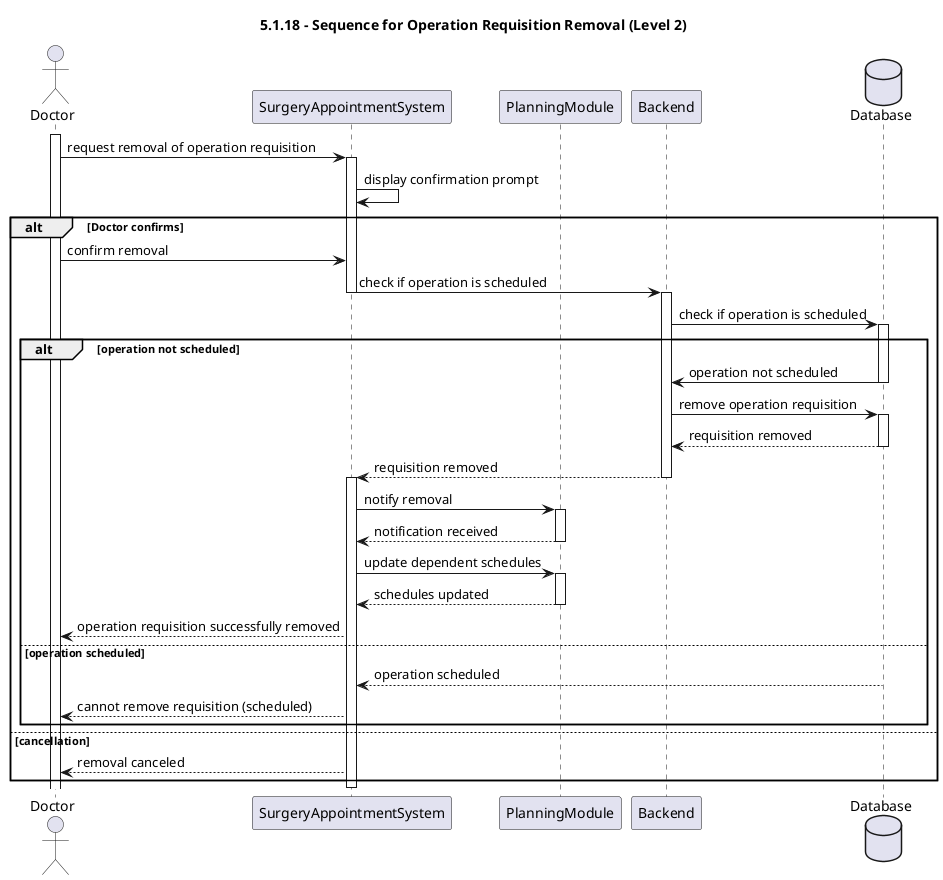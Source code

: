 ﻿@startuml
title 5.1.18 - Sequence for Operation Requisition Removal (Level 2)

actor Doctor
participant SurgeryAppointmentSystem
participant PlanningModule
participant Backend
database Database

activate Doctor

Doctor -> SurgeryAppointmentSystem: request removal of operation requisition
activate SurgeryAppointmentSystem

SurgeryAppointmentSystem -> SurgeryAppointmentSystem: display confirmation prompt

alt Doctor confirms
    Doctor -> SurgeryAppointmentSystem: confirm removal

    SurgeryAppointmentSystem -> Backend: check if operation is scheduled
    deactivate SurgeryAppointmentSystem
    activate Backend
        Backend -> Database: check if operation is scheduled

    activate Database
    alt operation not scheduled
        Database -> Backend: operation not scheduled
        deactivate Database

        Backend -> Database: remove operation requisition
        activate Database
        Database --> Backend: requisition removed
        deactivate Database
        Backend --> SurgeryAppointmentSystem: requisition removed
        deactivate Backend
        activate SurgeryAppointmentSystem

        SurgeryAppointmentSystem -> PlanningModule: notify removal
        activate PlanningModule
        PlanningModule --> SurgeryAppointmentSystem: notification received
        deactivate PlanningModule
        
        SurgeryAppointmentSystem -> PlanningModule: update dependent schedules
        activate PlanningModule
        PlanningModule --> SurgeryAppointmentSystem: schedules updated
        deactivate PlanningModule

        SurgeryAppointmentSystem --> Doctor: operation requisition successfully removed
    else operation scheduled
        Database --> SurgeryAppointmentSystem: operation scheduled
        deactivate Database
        SurgeryAppointmentSystem --> Doctor: cannot remove requisition (scheduled)
    end
else cancellation
    SurgeryAppointmentSystem --> Doctor: removal canceled
end

deactivate SurgeryAppointmentSystem
@enduml
